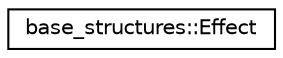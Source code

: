 digraph "Graphical Class Hierarchy"
{
  edge [fontname="Helvetica",fontsize="10",labelfontname="Helvetica",labelfontsize="10"];
  node [fontname="Helvetica",fontsize="10",shape=record];
  rankdir="LR";
  Node0 [label="base_structures::Effect",height=0.2,width=0.4,color="black", fillcolor="white", style="filled",URL="$structbase__structures_1_1Effect.html"];
}
